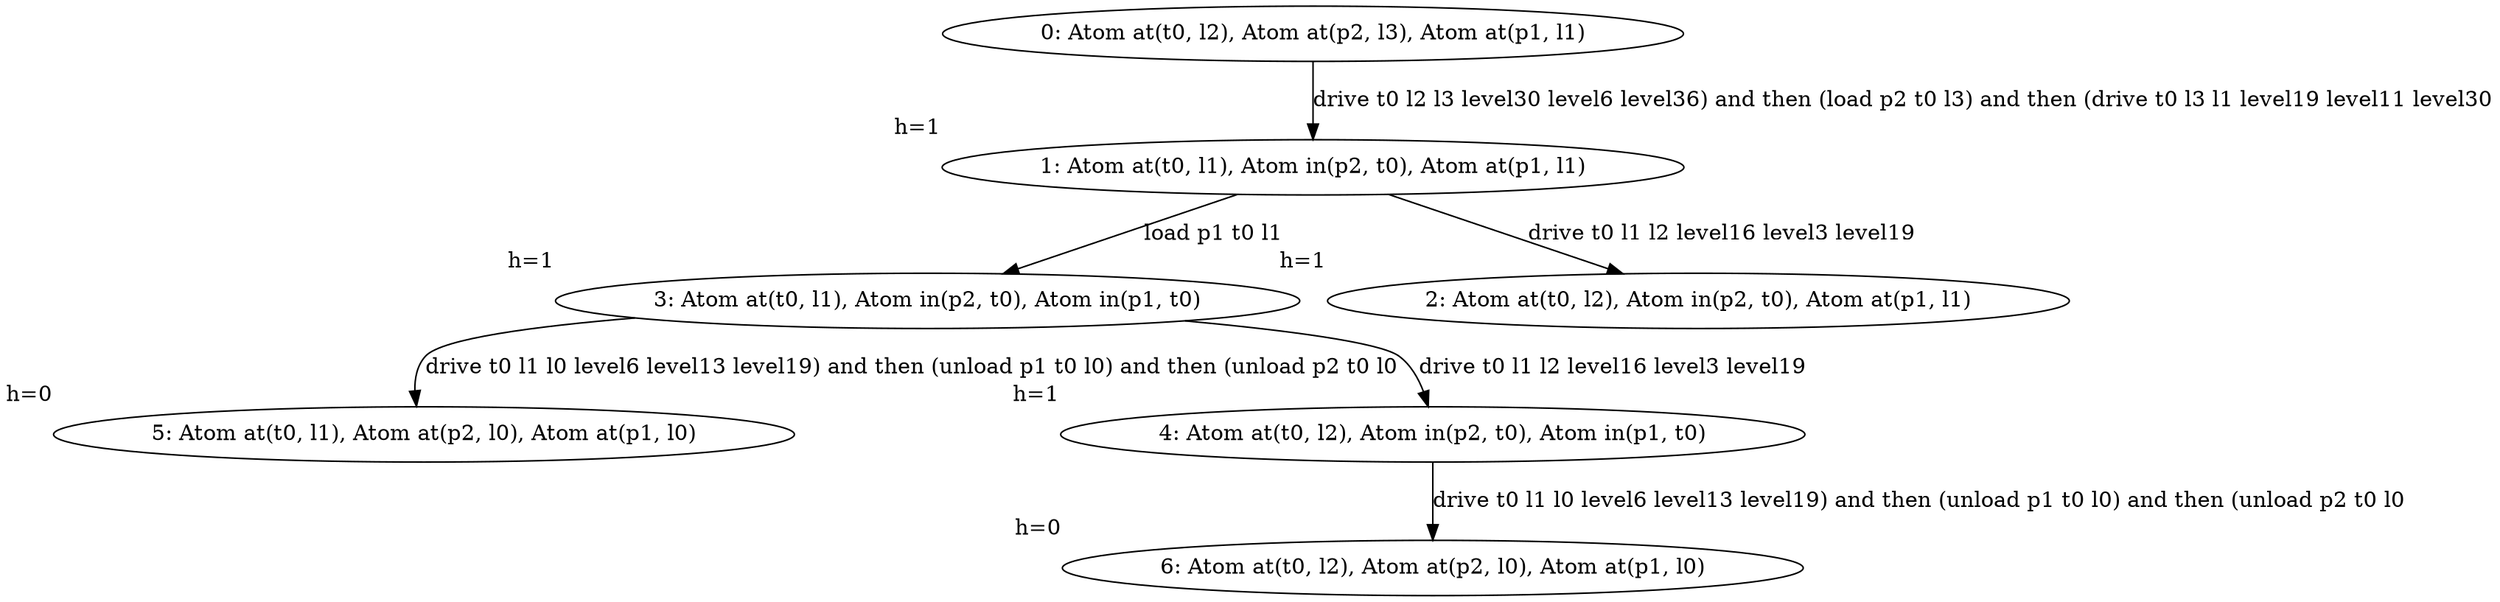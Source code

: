 digraph G {
  0 [label="5: Atom at(t0, l1), Atom at(p2, l0), Atom at(p1, l0)",xlabel="h=0"];
  1 [label="3: Atom at(t0, l1), Atom in(p2, t0), Atom in(p1, t0)",xlabel="h=1"];
  2 [label="2: Atom at(t0, l2), Atom in(p2, t0), Atom at(p1, l1)",xlabel="h=1"];
  3 [label="6: Atom at(t0, l2), Atom at(p2, l0), Atom at(p1, l0)",xlabel="h=0"];
  4 [label="1: Atom at(t0, l1), Atom in(p2, t0), Atom at(p1, l1)",xlabel="h=1"];
  5 [label="4: Atom at(t0, l2), Atom in(p2, t0), Atom in(p1, t0)",xlabel="h=1"];
  6 [label="0: Atom at(t0, l2), Atom at(p2, l3), Atom at(p1, l1)"];
  6 -> 4 [label="drive t0 l2 l3 level30 level6 level36) and then (load p2 t0 l3) and then (drive t0 l3 l1 level19 level11 level30"];
  4 -> 2 [label="drive t0 l1 l2 level16 level3 level19"];
  4 -> 1 [label="load p1 t0 l1"];
  1 -> 5 [label="drive t0 l1 l2 level16 level3 level19"];
  1 -> 0 [label="drive t0 l1 l0 level6 level13 level19) and then (unload p1 t0 l0) and then (unload p2 t0 l0"];
  5 -> 3 [label="drive t0 l1 l0 level6 level13 level19) and then (unload p1 t0 l0) and then (unload p2 t0 l0"];
}
